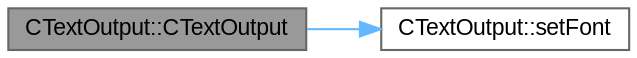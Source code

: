 digraph "CTextOutput::CTextOutput"
{
 // LATEX_PDF_SIZE
  bgcolor="transparent";
  edge [fontname=Arial,fontsize=11,labelfontname=Arial,labelfontsize=11];
  node [fontname=Arial,fontsize=11,shape=box,height=0.2,width=0.4];
  rankdir="LR";
  Node1 [id="Node000001",label="CTextOutput::CTextOutput",height=0.2,width=0.4,color="gray40", fillcolor="grey60", style="filled", fontcolor="black",tooltip="Constructs a CTextOutput object with specified screen dimensions."];
  Node1 -> Node2 [id="edge1_Node000001_Node000002",color="steelblue1",style="solid",tooltip=" "];
  Node2 [id="Node000002",label="CTextOutput::setFont",height=0.2,width=0.4,color="grey40", fillcolor="white", style="filled",URL="$class_c_text_output.html#a56798d58aa4a5f1b64f48307d7c59832",tooltip="Sets the font for text output."];
}
